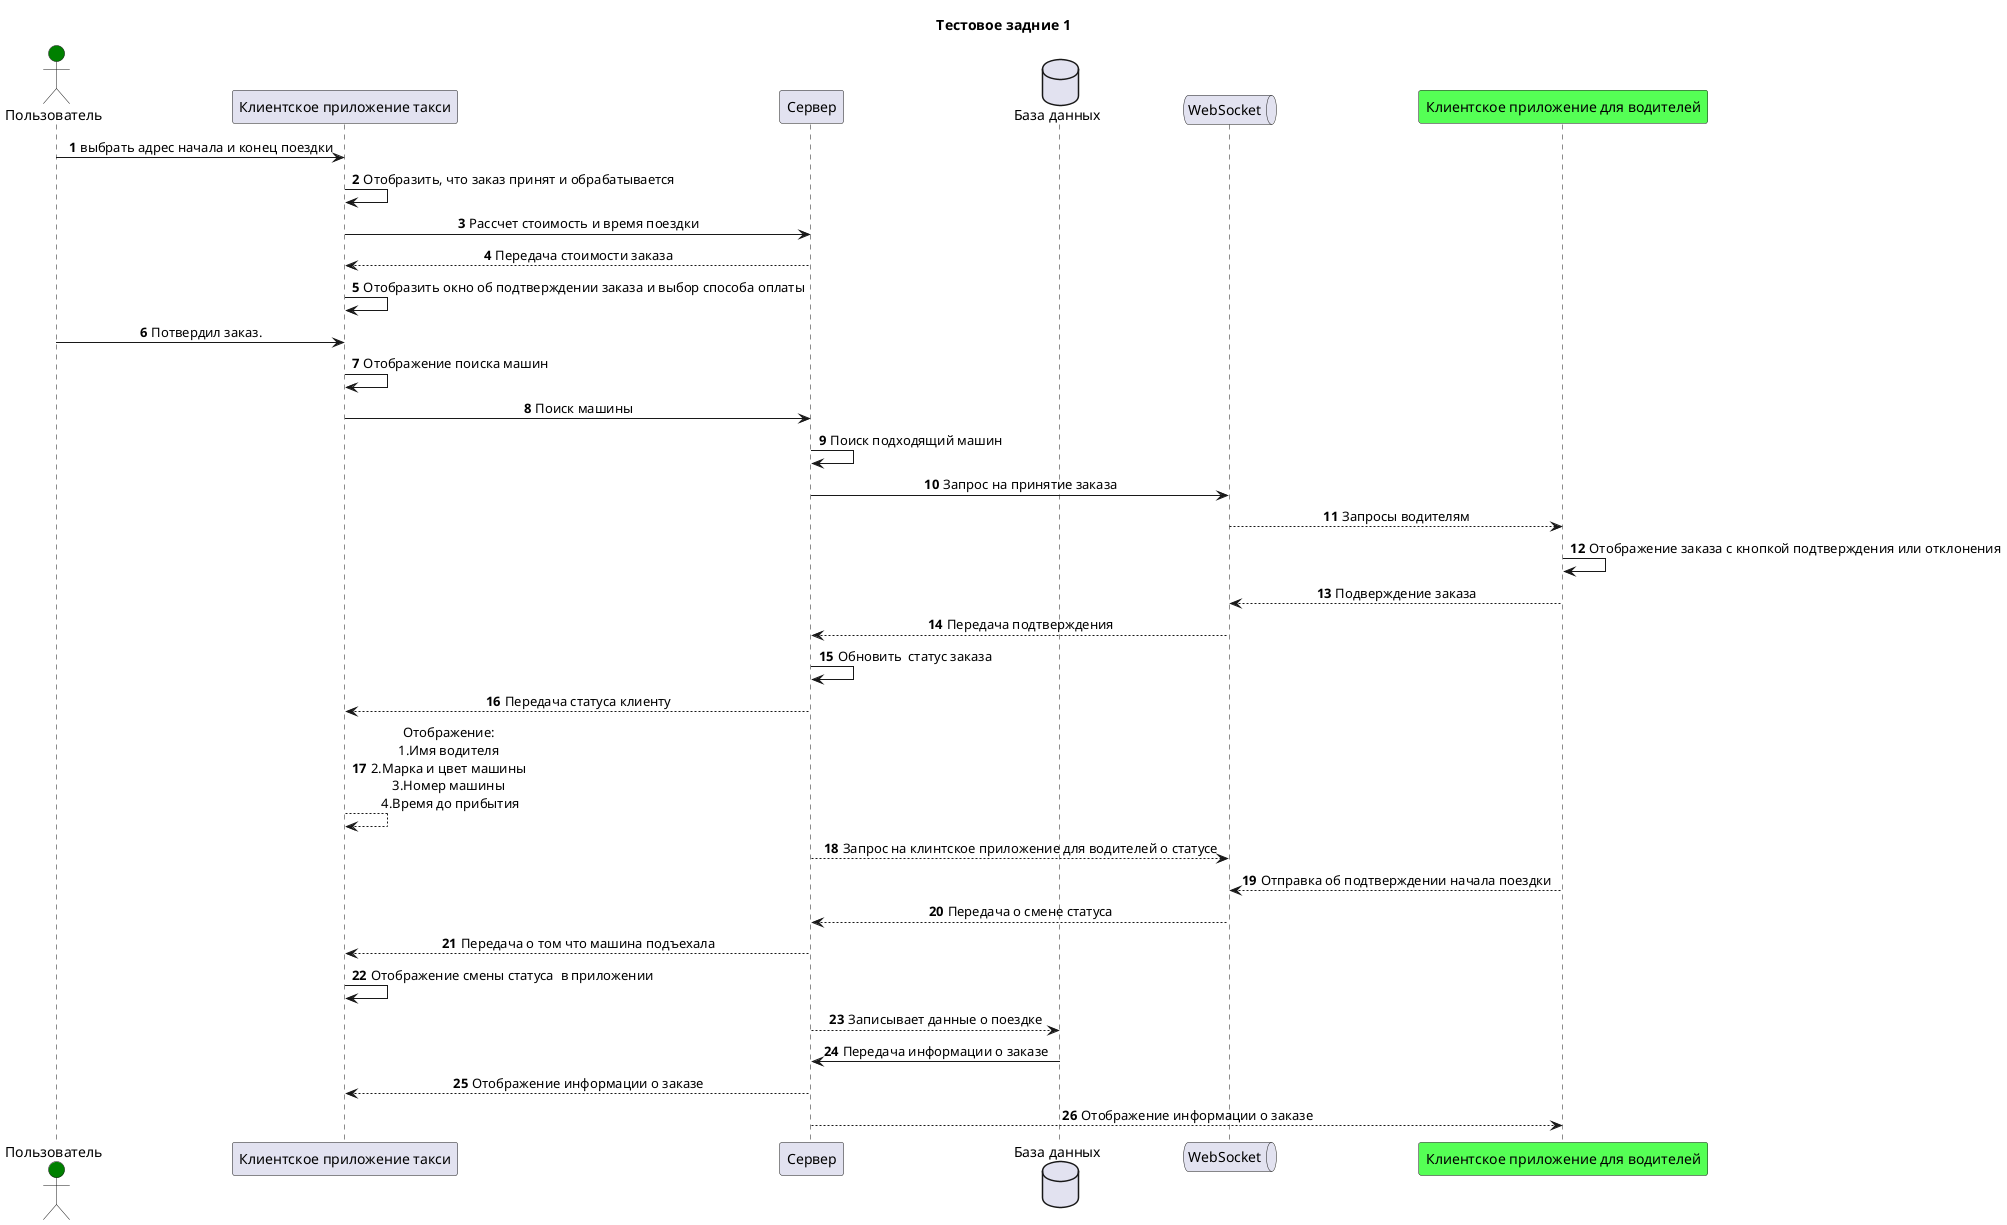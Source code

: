 @startuml
skinparam{
    Maxessagesize 200
}
skinparam sequence{
    ParticipantPadding 30
    MessageAlign center
}
title "Тестовое задние 1"
Actor "Пользователь" as User  #green
participant "Клиентское приложение такси" as Taxi
participant "Сервер" as Server order 5
participant "Клиентское приложение для водителей" as Driver order 30 #5f5
database "База данных" as db order 10
queue "WebSocket" as br order 20
autonumber
User -> Taxi: выбрать адрес начала и конец поездки
Taxi -> Taxi: Отобразить, что заказ принят и обрабатывается
Taxi -> Server: Рассчет стоимость и время поездки
Server --> Taxi: Передача стоимости заказа

Taxi-> Taxi: Отобразить окно об подтверждении заказа и выбор способа оплаты
User -> Taxi: Потвердил заказ.
Taxi -> Taxi: Отображение поиска машин
Taxi-> Server: Поиск машины

Server-> Server: Поиск подходящий машин


Server -> br: Запрос на принятие заказа
br --> Driver: Запросы водителям
Driver-> Driver: Отображение заказа с кнопкой подтверждения или отклонения

Driver --> br: Подверждение заказа

br--> Server: Передача подтверждения

Server -> Server: Обновить  статус заказа
Server-->Taxi: Передача статуса клиенту
Taxi --> Taxi : Отображение: \n1.Имя водителя \n2.Марка и цвет машины \n3.Номер машины \n4.Время до прибытия
Server --> br : Запрос на клинтское приложение для водителей о статусе

Driver--> br: Отправка об подтверждении начала поездки
br --> Server : Передача о смене статуса

Server --> Taxi : Передача о том что машина подъехала
Taxi -> Taxi : Отображение смены статуса  в приложении

Server --> db: Записывает данные о поездке
db ->Server: Передача информации о заказе
Server --> Taxi : Отображение информации о заказе
Server --> Driver: Отображение информации о заказе







@enduml